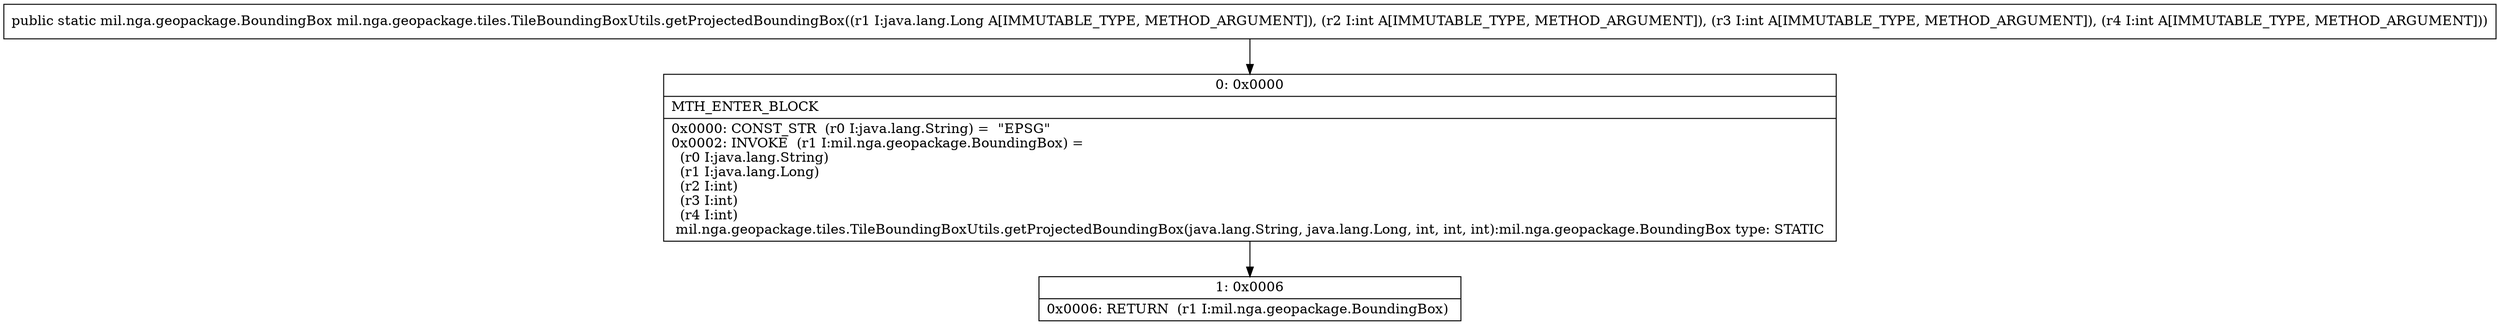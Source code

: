 digraph "CFG formil.nga.geopackage.tiles.TileBoundingBoxUtils.getProjectedBoundingBox(Ljava\/lang\/Long;III)Lmil\/nga\/geopackage\/BoundingBox;" {
Node_0 [shape=record,label="{0\:\ 0x0000|MTH_ENTER_BLOCK\l|0x0000: CONST_STR  (r0 I:java.lang.String) =  \"EPSG\" \l0x0002: INVOKE  (r1 I:mil.nga.geopackage.BoundingBox) = \l  (r0 I:java.lang.String)\l  (r1 I:java.lang.Long)\l  (r2 I:int)\l  (r3 I:int)\l  (r4 I:int)\l mil.nga.geopackage.tiles.TileBoundingBoxUtils.getProjectedBoundingBox(java.lang.String, java.lang.Long, int, int, int):mil.nga.geopackage.BoundingBox type: STATIC \l}"];
Node_1 [shape=record,label="{1\:\ 0x0006|0x0006: RETURN  (r1 I:mil.nga.geopackage.BoundingBox) \l}"];
MethodNode[shape=record,label="{public static mil.nga.geopackage.BoundingBox mil.nga.geopackage.tiles.TileBoundingBoxUtils.getProjectedBoundingBox((r1 I:java.lang.Long A[IMMUTABLE_TYPE, METHOD_ARGUMENT]), (r2 I:int A[IMMUTABLE_TYPE, METHOD_ARGUMENT]), (r3 I:int A[IMMUTABLE_TYPE, METHOD_ARGUMENT]), (r4 I:int A[IMMUTABLE_TYPE, METHOD_ARGUMENT])) }"];
MethodNode -> Node_0;
Node_0 -> Node_1;
}

